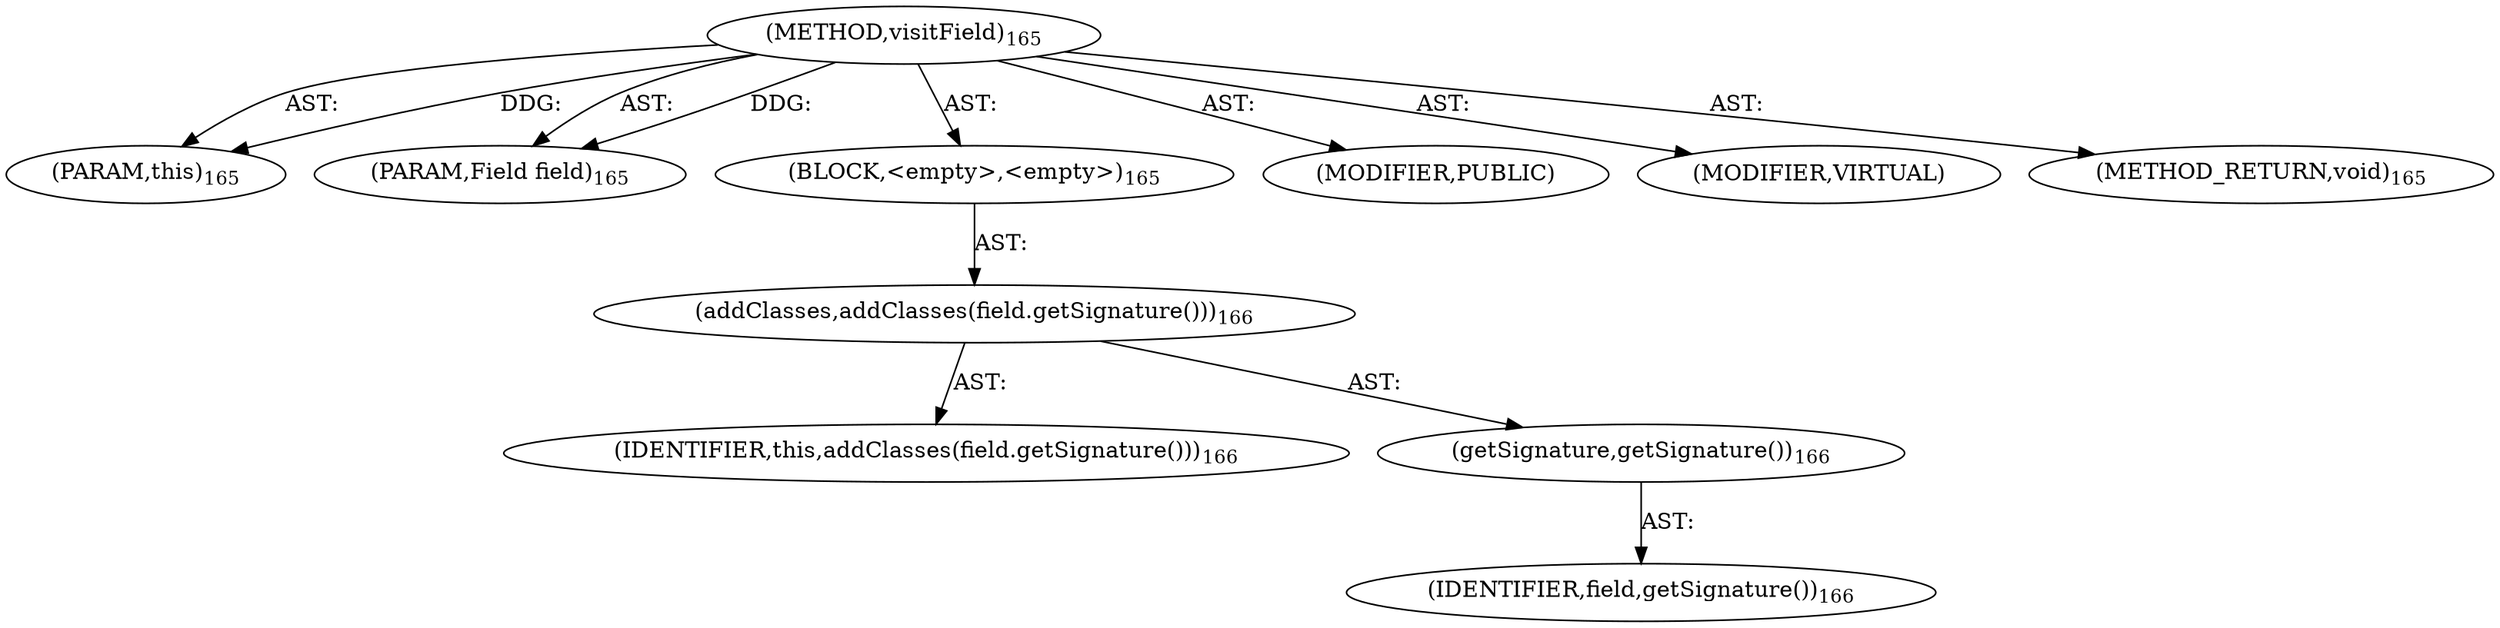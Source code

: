 digraph "visitField" {  
"111669149701" [label = <(METHOD,visitField)<SUB>165</SUB>> ]
"115964116995" [label = <(PARAM,this)<SUB>165</SUB>> ]
"115964117005" [label = <(PARAM,Field field)<SUB>165</SUB>> ]
"25769803788" [label = <(BLOCK,&lt;empty&gt;,&lt;empty&gt;)<SUB>165</SUB>> ]
"30064771119" [label = <(addClasses,addClasses(field.getSignature()))<SUB>166</SUB>> ]
"68719476741" [label = <(IDENTIFIER,this,addClasses(field.getSignature()))<SUB>166</SUB>> ]
"30064771120" [label = <(getSignature,getSignature())<SUB>166</SUB>> ]
"68719476784" [label = <(IDENTIFIER,field,getSignature())<SUB>166</SUB>> ]
"133143986188" [label = <(MODIFIER,PUBLIC)> ]
"133143986189" [label = <(MODIFIER,VIRTUAL)> ]
"128849018885" [label = <(METHOD_RETURN,void)<SUB>165</SUB>> ]
  "111669149701" -> "115964116995"  [ label = "AST: "] 
  "111669149701" -> "115964117005"  [ label = "AST: "] 
  "111669149701" -> "25769803788"  [ label = "AST: "] 
  "111669149701" -> "133143986188"  [ label = "AST: "] 
  "111669149701" -> "133143986189"  [ label = "AST: "] 
  "111669149701" -> "128849018885"  [ label = "AST: "] 
  "25769803788" -> "30064771119"  [ label = "AST: "] 
  "30064771119" -> "68719476741"  [ label = "AST: "] 
  "30064771119" -> "30064771120"  [ label = "AST: "] 
  "30064771120" -> "68719476784"  [ label = "AST: "] 
  "111669149701" -> "115964116995"  [ label = "DDG: "] 
  "111669149701" -> "115964117005"  [ label = "DDG: "] 
}

